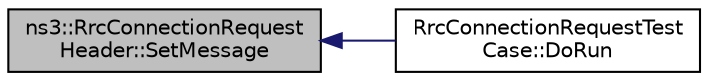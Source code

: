 digraph "ns3::RrcConnectionRequestHeader::SetMessage"
{
  edge [fontname="Helvetica",fontsize="10",labelfontname="Helvetica",labelfontsize="10"];
  node [fontname="Helvetica",fontsize="10",shape=record];
  rankdir="LR";
  Node1 [label="ns3::RrcConnectionRequest\lHeader::SetMessage",height=0.2,width=0.4,color="black", fillcolor="grey75", style="filled", fontcolor="black"];
  Node1 -> Node2 [dir="back",color="midnightblue",fontsize="10",style="solid"];
  Node2 [label="RrcConnectionRequestTest\lCase::DoRun",height=0.2,width=0.4,color="black", fillcolor="white", style="filled",URL="$da/d3a/classRrcConnectionRequestTestCase.html#a56ad8fb3abe70c33b6dd15b0bb52a71d",tooltip="Implementation to actually run this TestCase. "];
}
